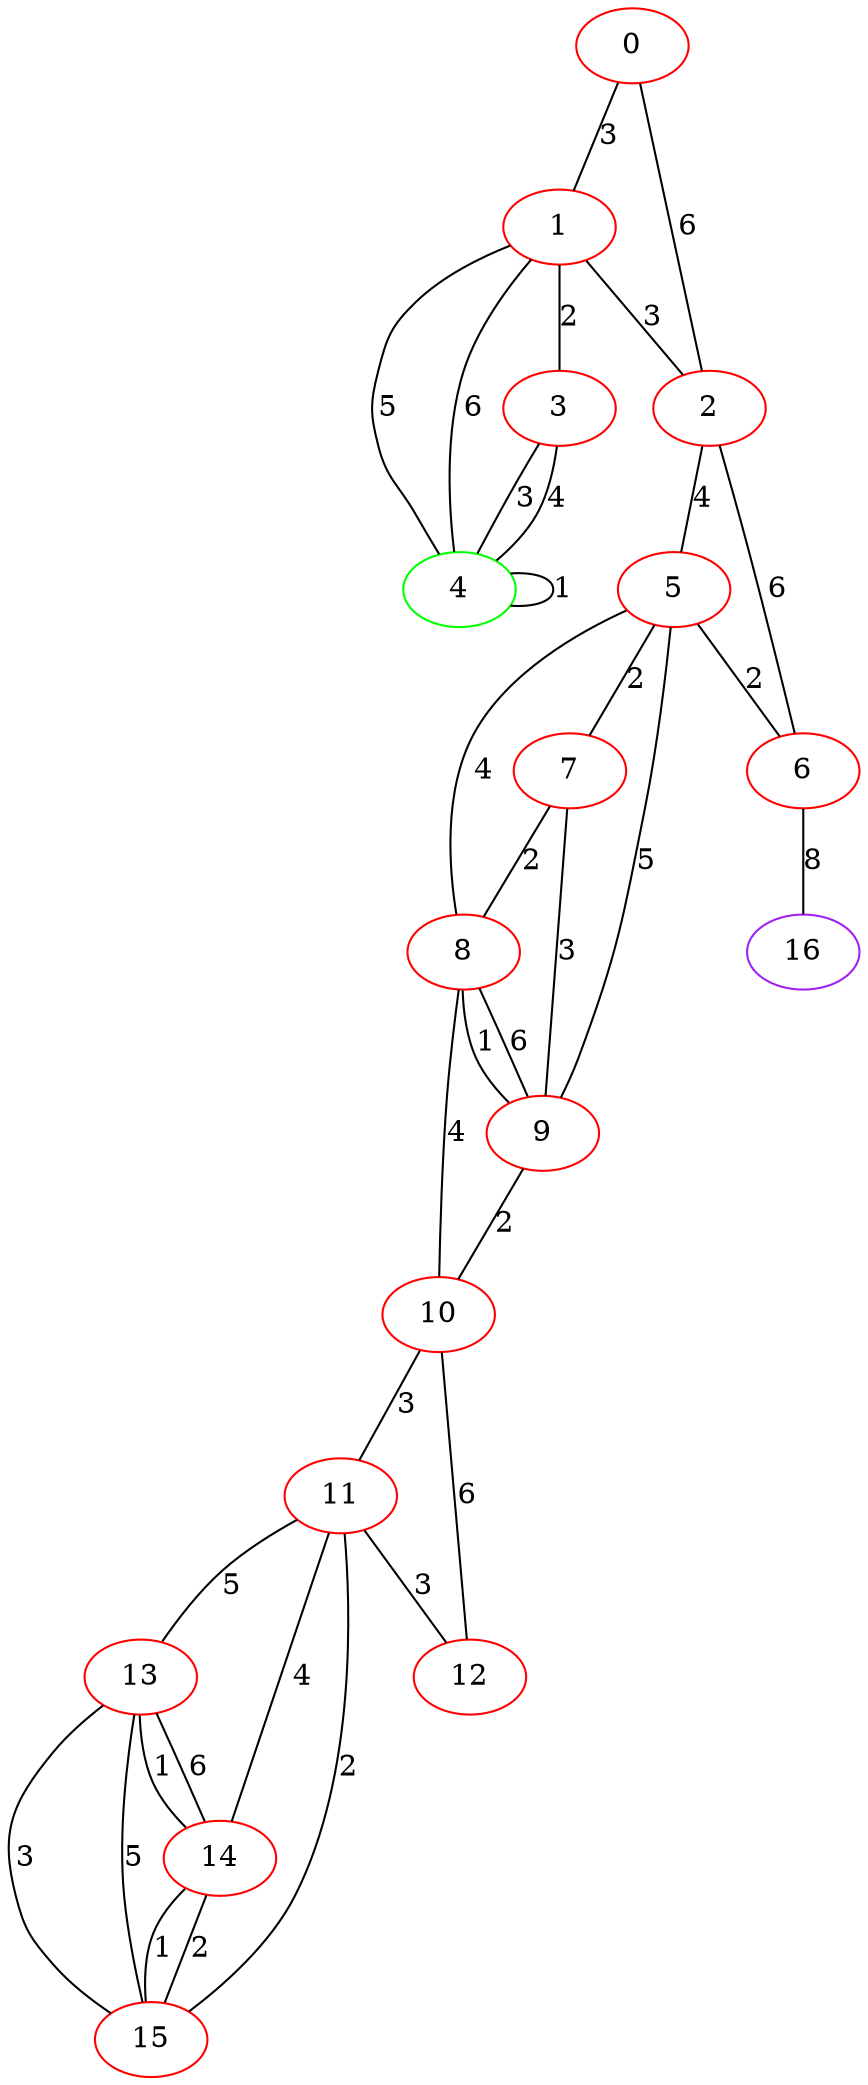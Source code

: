 graph "" {
0 [color=red, weight=1];
1 [color=red, weight=1];
2 [color=red, weight=1];
3 [color=red, weight=1];
4 [color=green, weight=2];
5 [color=red, weight=1];
6 [color=red, weight=1];
7 [color=red, weight=1];
8 [color=red, weight=1];
9 [color=red, weight=1];
10 [color=red, weight=1];
11 [color=red, weight=1];
12 [color=red, weight=1];
13 [color=red, weight=1];
14 [color=red, weight=1];
15 [color=red, weight=1];
16 [color=purple, weight=4];
0 -- 1  [key=0, label=3];
0 -- 2  [key=0, label=6];
1 -- 2  [key=0, label=3];
1 -- 3  [key=0, label=2];
1 -- 4  [key=0, label=5];
1 -- 4  [key=1, label=6];
2 -- 5  [key=0, label=4];
2 -- 6  [key=0, label=6];
3 -- 4  [key=0, label=3];
3 -- 4  [key=1, label=4];
4 -- 4  [key=0, label=1];
5 -- 8  [key=0, label=4];
5 -- 9  [key=0, label=5];
5 -- 6  [key=0, label=2];
5 -- 7  [key=0, label=2];
6 -- 16  [key=0, label=8];
7 -- 8  [key=0, label=2];
7 -- 9  [key=0, label=3];
8 -- 9  [key=0, label=1];
8 -- 9  [key=1, label=6];
8 -- 10  [key=0, label=4];
9 -- 10  [key=0, label=2];
10 -- 11  [key=0, label=3];
10 -- 12  [key=0, label=6];
11 -- 12  [key=0, label=3];
11 -- 13  [key=0, label=5];
11 -- 14  [key=0, label=4];
11 -- 15  [key=0, label=2];
13 -- 14  [key=0, label=1];
13 -- 14  [key=1, label=6];
13 -- 15  [key=0, label=3];
13 -- 15  [key=1, label=5];
14 -- 15  [key=0, label=2];
14 -- 15  [key=1, label=1];
}

